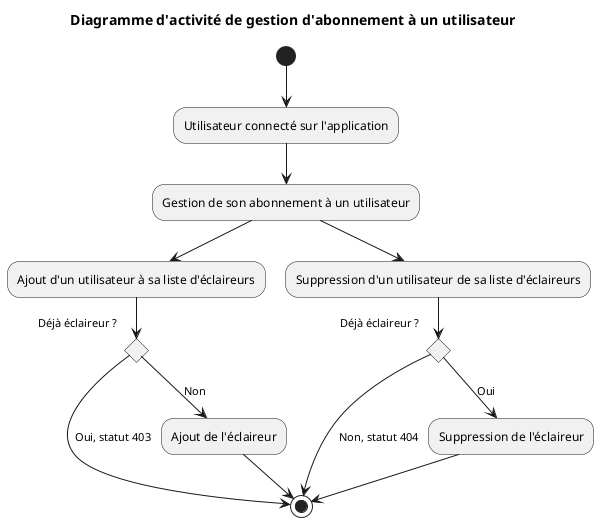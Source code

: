 @startuml Diagramme d'activité de gestion d'abonnement à un utilisateur
title Diagramme d'activité de gestion d'abonnement à un utilisateur

(*) -down-> "Utilisateur connecté sur l'application"

"Utilisateur connecté sur l'application" --> "Gestion de son abonnement à un utilisateur"
"Gestion de son abonnement à un utilisateur" --> "Ajout d'un utilisateur à sa liste d'éclaireurs"
"Gestion de son abonnement à un utilisateur" --> "Suppression d'un utilisateur de sa liste d'éclaireurs"


"Ajout d'un utilisateur à sa liste d'éclaireurs" --> if "Déjà éclaireur ?" then
  -->[Oui, statut 403] (*)
else
  -->[Non]"Ajout de l'éclaireur"
endif

"Ajout de l'éclaireur" -->(*)

"Suppression d'un utilisateur de sa liste d'éclaireurs" --> if "Déjà éclaireur ?" then
  -->[Oui] "Suppression de l'éclaireur"
else
  -->[Non, statut 404](*)
endif

"Suppression de l'éclaireur" -->(*)

@enduml
